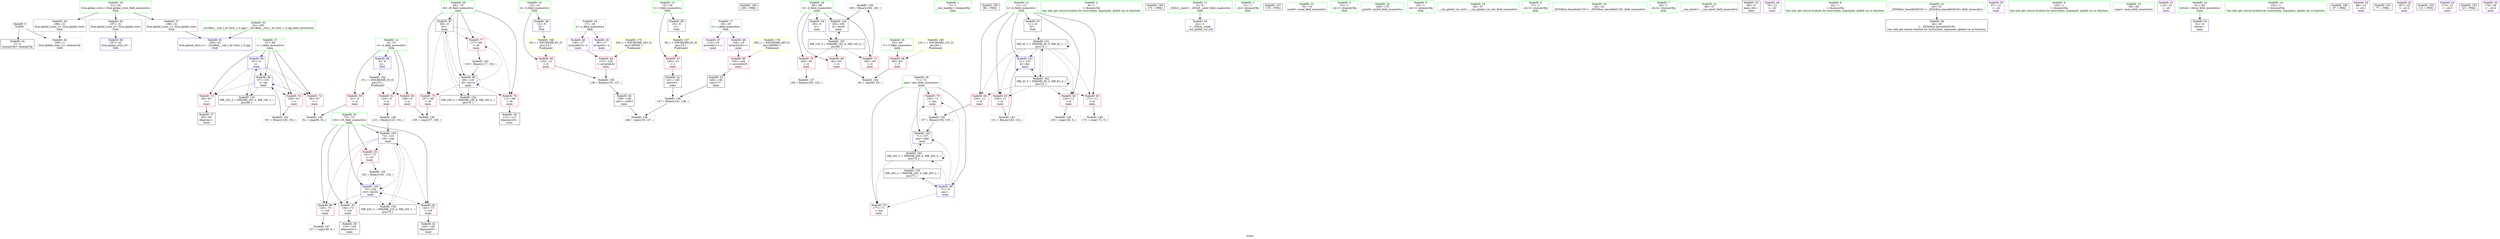 digraph "SVFG" {
	label="SVFG";

	Node0x5634c005cbf0 [shape=record,color=grey,label="{NodeID: 0\nNullPtr}"];
	Node0x5634c005cbf0 -> Node0x5634c00738a0[style=solid];
	Node0x5634c005cbf0 -> Node0x5634c00779f0[style=solid];
	Node0x5634c0074530 [shape=record,color=blue,label="{NodeID: 97\n69\<--9\ni6\<--\nmain\n}"];
	Node0x5634c0074530 -> Node0x5634c0076b00[style=dashed];
	Node0x5634c0074530 -> Node0x5634c0076bd0[style=dashed];
	Node0x5634c0074530 -> Node0x5634c0076ca0[style=dashed];
	Node0x5634c0074530 -> Node0x5634c0074600[style=dashed];
	Node0x5634c0074530 -> Node0x5634c0081aa0[style=dashed];
	Node0x5634c005d930 [shape=record,color=green,label="{NodeID: 14\n13\<--14\nb\<--b_field_insensitive\nGlob }"];
	Node0x5634c005d930 -> Node0x5634c00763b0[style=solid];
	Node0x5634c005d930 -> Node0x5634c00775f0[style=solid];
	Node0x5634c0077e60 [shape=record,color=black,label="{NodeID: 194\n168 = PHI()\n}"];
	Node0x5634c0073360 [shape=record,color=green,label="{NodeID: 28\n69\<--70\ni6\<--i6_field_insensitive\nmain\n}"];
	Node0x5634c0073360 -> Node0x5634c0076b00[style=solid];
	Node0x5634c0073360 -> Node0x5634c0076bd0[style=solid];
	Node0x5634c0073360 -> Node0x5634c0076ca0[style=solid];
	Node0x5634c0073360 -> Node0x5634c0074530[style=solid];
	Node0x5634c0073360 -> Node0x5634c0074600[style=solid];
	Node0x5634c0073f80 [shape=record,color=black,label="{NodeID: 42\n143\<--142\nidxprom25\<--\nmain\n}"];
	Node0x5634c0075100 [shape=record,color=grey,label="{NodeID: 139\n183 = Binary(182, 102, )\n}"];
	Node0x5634c0075100 -> Node0x5634c0074ae0[style=solid];
	Node0x5634c0075b00 [shape=record,color=purple,label="{NodeID: 56\n197\<--31\nllvm.global_ctors_0\<--llvm.global_ctors\nGlob }"];
	Node0x5634c0075b00 -> Node0x5634c00777f0[style=solid];
	Node0x5634c00815a0 [shape=record,color=black,label="{NodeID: 153\nMR_16V_2 = PHI(MR_16V_4, MR_16V_1, )\npts\{68 \}\n}"];
	Node0x5634c00815a0 -> Node0x5634c0077c90[style=dashed];
	Node0x5634c00766f0 [shape=record,color=red,label="{NodeID: 70\n165\<--65\n\<--it\nmain\n}"];
	Node0x5634c00766f0 -> Node0x5634c0074e00[style=solid];
	Node0x5634c0085980 [shape=record,color=yellow,style=double,label="{NodeID: 167\n8V_1 = ENCHI(MR_8V_0)\npts\{16 \}\nFun[main]}"];
	Node0x5634c0085980 -> Node0x5634c0076480[style=dashed];
	Node0x5634c0077250 [shape=record,color=red,label="{NodeID: 84\n137\<--136\n\<--arrayidx22\nmain\n}"];
	Node0x5634c0077250 -> Node0x5634c0074f80[style=solid];
	Node0x5634c005d430 [shape=record,color=green,label="{NodeID: 1\n7\<--1\n__dso_handle\<--dummyObj\nGlob }"];
	Node0x5634c0074600 [shape=record,color=blue,label="{NodeID: 98\n69\<--118\ni6\<--inc14\nmain\n}"];
	Node0x5634c0074600 -> Node0x5634c0076b00[style=dashed];
	Node0x5634c0074600 -> Node0x5634c0076bd0[style=dashed];
	Node0x5634c0074600 -> Node0x5634c0076ca0[style=dashed];
	Node0x5634c0074600 -> Node0x5634c0074600[style=dashed];
	Node0x5634c0074600 -> Node0x5634c0081aa0[style=dashed];
	Node0x5634c005da00 [shape=record,color=green,label="{NodeID: 15\n15\<--16\nt\<--t_field_insensitive\nGlob }"];
	Node0x5634c005da00 -> Node0x5634c0076480[style=solid];
	Node0x5634c005da00 -> Node0x5634c00776f0[style=solid];
	Node0x5634c0077f60 [shape=record,color=black,label="{NodeID: 195\n98 = PHI()\n}"];
	Node0x5634c0073430 [shape=record,color=green,label="{NodeID: 29\n71\<--72\nans\<--ans_field_insensitive\nmain\n}"];
	Node0x5634c0073430 -> Node0x5634c0076d70[style=solid];
	Node0x5634c0073430 -> Node0x5634c0076e40[style=solid];
	Node0x5634c0073430 -> Node0x5634c00746d0[style=solid];
	Node0x5634c0073430 -> Node0x5634c0074940[style=solid];
	Node0x5634c0074050 [shape=record,color=black,label="{NodeID: 43\n146\<--145\nconv27\<--\nmain\n}"];
	Node0x5634c0074050 -> Node0x5634c0074c80[style=solid];
	Node0x5634c0075280 [shape=record,color=grey,label="{NodeID: 140\n123 = Binary(122, 102, )\n}"];
	Node0x5634c0075280 -> Node0x5634c00747a0[style=solid];
	Node0x5634c0075c00 [shape=record,color=purple,label="{NodeID: 57\n198\<--31\nllvm.global_ctors_1\<--llvm.global_ctors\nGlob }"];
	Node0x5634c0075c00 -> Node0x5634c00778f0[style=solid];
	Node0x5634c0081aa0 [shape=record,color=black,label="{NodeID: 154\nMR_18V_2 = PHI(MR_18V_4, MR_18V_1, )\npts\{70 \}\n}"];
	Node0x5634c0081aa0 -> Node0x5634c0074530[style=dashed];
	Node0x5634c00767c0 [shape=record,color=red,label="{NodeID: 71\n182\<--65\n\<--it\nmain\n}"];
	Node0x5634c00767c0 -> Node0x5634c0075100[style=solid];
	Node0x5634c0077320 [shape=record,color=red,label="{NodeID: 85\n145\<--144\n\<--arrayidx26\nmain\n}"];
	Node0x5634c0077320 -> Node0x5634c0074050[style=solid];
	Node0x5634c005bd00 [shape=record,color=green,label="{NodeID: 2\n9\<--1\n\<--dummyObj\nCan only get source location for instruction, argument, global var or function.}"];
	Node0x5634c00746d0 [shape=record,color=blue,label="{NodeID: 99\n71\<--9\nans\<--\nmain\n}"];
	Node0x5634c00746d0 -> Node0x5634c0076d70[style=dashed];
	Node0x5634c00746d0 -> Node0x5634c0076e40[style=dashed];
	Node0x5634c00746d0 -> Node0x5634c0074940[style=dashed];
	Node0x5634c00746d0 -> Node0x5634c0081fa0[style=dashed];
	Node0x5634c00746d0 -> Node0x5634c00847a0[style=dashed];
	Node0x5634c005dad0 [shape=record,color=green,label="{NodeID: 16\n17\<--18\nx\<--x_field_insensitive\nGlob }"];
	Node0x5634c005dad0 -> Node0x5634c00741f0[style=solid];
	Node0x5634c005dad0 -> Node0x5634c00742c0[style=solid];
	Node0x5634c0078060 [shape=record,color=black,label="{NodeID: 196\n175 = PHI()\n}"];
	Node0x5634c0073500 [shape=record,color=green,label="{NodeID: 30\n73\<--74\ni16\<--i16_field_insensitive\nmain\n}"];
	Node0x5634c0073500 -> Node0x5634c0076f10[style=solid];
	Node0x5634c0073500 -> Node0x5634c0076fe0[style=solid];
	Node0x5634c0073500 -> Node0x5634c00770b0[style=solid];
	Node0x5634c0073500 -> Node0x5634c0077180[style=solid];
	Node0x5634c0073500 -> Node0x5634c00747a0[style=solid];
	Node0x5634c0073500 -> Node0x5634c0074a10[style=solid];
	Node0x5634c0074120 [shape=record,color=purple,label="{NodeID: 44\n42\<--4\n\<--_ZStL8__ioinit\n__cxx_global_var_init\n}"];
	Node0x5634c007b530 [shape=record,color=grey,label="{NodeID: 141\n151 = Binary(150, 152, )\n}"];
	Node0x5634c007b530 -> Node0x5634c0074870[style=solid];
	Node0x5634c0075d00 [shape=record,color=purple,label="{NodeID: 58\n199\<--31\nllvm.global_ctors_2\<--llvm.global_ctors\nGlob }"];
	Node0x5634c0075d00 -> Node0x5634c00779f0[style=solid];
	Node0x5634c0081fa0 [shape=record,color=black,label="{NodeID: 155\nMR_20V_2 = PHI(MR_20V_4, MR_20V_1, )\npts\{72 \}\n}"];
	Node0x5634c0081fa0 -> Node0x5634c00746d0[style=dashed];
	Node0x5634c0076890 [shape=record,color=red,label="{NodeID: 72\n90\<--67\n\<--i\nmain\n}"];
	Node0x5634c0076890 -> Node0x5634c007c0b0[style=solid];
	Node0x5634c0085b40 [shape=record,color=yellow,style=double,label="{NodeID: 169\n12V_1 = ENCHI(MR_12V_0)\npts\{64 \}\nFun[main]}"];
	Node0x5634c0085b40 -> Node0x5634c0076550[style=dashed];
	Node0x5634c00773f0 [shape=record,color=blue,label="{NodeID: 86\n8\<--9\nn\<--\nGlob }"];
	Node0x5634c00773f0 -> Node0x5634c0084ca0[style=dashed];
	Node0x5634c005cdd0 [shape=record,color=green,label="{NodeID: 3\n21\<--1\n.str\<--dummyObj\nGlob }"];
	Node0x5634c00747a0 [shape=record,color=blue,label="{NodeID: 100\n73\<--123\ni16\<--sub\nmain\n}"];
	Node0x5634c00747a0 -> Node0x5634c0076f10[style=dashed];
	Node0x5634c00747a0 -> Node0x5634c0076fe0[style=dashed];
	Node0x5634c00747a0 -> Node0x5634c00770b0[style=dashed];
	Node0x5634c00747a0 -> Node0x5634c0077180[style=dashed];
	Node0x5634c00747a0 -> Node0x5634c0074a10[style=dashed];
	Node0x5634c00747a0 -> Node0x5634c00824a0[style=dashed];
	Node0x5634c005dba0 [shape=record,color=green,label="{NodeID: 17\n19\<--20\nv\<--v_field_insensitive\nGlob }"];
	Node0x5634c005dba0 -> Node0x5634c0074390[style=solid];
	Node0x5634c005dba0 -> Node0x5634c0075480[style=solid];
	Node0x5634c0078160 [shape=record,color=black,label="{NodeID: 197\n179 = PHI()\n}"];
	Node0x5634c00735d0 [shape=record,color=green,label="{NodeID: 31\n78\<--79\nscanf\<--scanf_field_insensitive\n}"];
	Node0x5634c00741f0 [shape=record,color=purple,label="{NodeID: 45\n96\<--17\narrayidx\<--x\nmain\n}"];
	Node0x5634c007b630 [shape=record,color=grey,label="{NodeID: 142\n101 = Binary(100, 102, )\n}"];
	Node0x5634c007b630 -> Node0x5634c0074460[style=solid];
	Node0x5634c0075e00 [shape=record,color=red,label="{NodeID: 59\n91\<--8\n\<--n\nmain\n}"];
	Node0x5634c0075e00 -> Node0x5634c007c0b0[style=solid];
	Node0x5634c00824a0 [shape=record,color=black,label="{NodeID: 156\nMR_22V_2 = PHI(MR_22V_4, MR_22V_1, )\npts\{74 \}\n}"];
	Node0x5634c00824a0 -> Node0x5634c00747a0[style=dashed];
	Node0x5634c0076960 [shape=record,color=red,label="{NodeID: 73\n94\<--67\n\<--i\nmain\n}"];
	Node0x5634c0076960 -> Node0x5634c0073b70[style=solid];
	Node0x5634c00774f0 [shape=record,color=blue,label="{NodeID: 87\n11\<--9\nk\<--\nGlob }"];
	Node0x5634c00774f0 -> Node0x5634c0080ba0[style=dashed];
	Node0x5634c005cf10 [shape=record,color=green,label="{NodeID: 4\n23\<--1\n.str.1\<--dummyObj\nGlob }"];
	Node0x5634c0074870 [shape=record,color=blue,label="{NodeID: 101\n11\<--151\nk\<--dec\nmain\n}"];
	Node0x5634c0074870 -> Node0x5634c00842a0[style=dashed];
	Node0x5634c005dc70 [shape=record,color=green,label="{NodeID: 18\n31\<--35\nllvm.global_ctors\<--llvm.global_ctors_field_insensitive\nGlob }"];
	Node0x5634c005dc70 -> Node0x5634c0075b00[style=solid];
	Node0x5634c005dc70 -> Node0x5634c0075c00[style=solid];
	Node0x5634c005dc70 -> Node0x5634c0075d00[style=solid];
	Node0x5634c00736a0 [shape=record,color=green,label="{NodeID: 32\n169\<--170\nprintf\<--printf_field_insensitive\n}"];
	Node0x5634c00742c0 [shape=record,color=purple,label="{NodeID: 46\n136\<--17\narrayidx22\<--x\nmain\n}"];
	Node0x5634c00742c0 -> Node0x5634c0077250[style=solid];
	Node0x5634c007b7b0 [shape=record,color=grey,label="{NodeID: 143\n118 = Binary(117, 102, )\n}"];
	Node0x5634c007b7b0 -> Node0x5634c0074600[style=solid];
	Node0x5634c0075ed0 [shape=record,color=red,label="{NodeID: 60\n108\<--8\n\<--n\nmain\n}"];
	Node0x5634c0075ed0 -> Node0x5634c007c230[style=solid];
	Node0x5634c0076a30 [shape=record,color=red,label="{NodeID: 74\n100\<--67\n\<--i\nmain\n}"];
	Node0x5634c0076a30 -> Node0x5634c007b630[style=solid];
	Node0x5634c00775f0 [shape=record,color=blue,label="{NodeID: 88\n13\<--9\nb\<--\nGlob }"];
	Node0x5634c00775f0 -> Node0x5634c00858a0[style=dashed];
	Node0x5634c005d070 [shape=record,color=green,label="{NodeID: 5\n25\<--1\n.str.2\<--dummyObj\nGlob }"];
	Node0x5634c0074940 [shape=record,color=blue,label="{NodeID: 102\n71\<--157\nans\<--add\nmain\n}"];
	Node0x5634c0074940 -> Node0x5634c00847a0[style=dashed];
	Node0x5634c0072c50 [shape=record,color=green,label="{NodeID: 19\n36\<--37\n__cxx_global_var_init\<--__cxx_global_var_init_field_insensitive\n}"];
	Node0x5634c00737a0 [shape=record,color=green,label="{NodeID: 33\n33\<--193\n_GLOBAL__sub_I_Al.Cash_1_0.cpp\<--_GLOBAL__sub_I_Al.Cash_1_0.cpp_field_insensitive\n}"];
	Node0x5634c00737a0 -> Node0x5634c00778f0[style=solid];
	Node0x5634c0074390 [shape=record,color=purple,label="{NodeID: 47\n113\<--19\narrayidx11\<--v\nmain\n}"];
	Node0x5634c007b930 [shape=record,color=grey,label="{NodeID: 144\n84 = cmp(82, 83, )\n}"];
	Node0x5634c0075fa0 [shape=record,color=red,label="{NodeID: 61\n122\<--8\n\<--n\nmain\n}"];
	Node0x5634c0075fa0 -> Node0x5634c0075280[style=solid];
	Node0x5634c0076b00 [shape=record,color=red,label="{NodeID: 75\n107\<--69\n\<--i6\nmain\n}"];
	Node0x5634c0076b00 -> Node0x5634c007c230[style=solid];
	Node0x5634c00776f0 [shape=record,color=blue,label="{NodeID: 89\n15\<--9\nt\<--\nGlob }"];
	Node0x5634c00776f0 -> Node0x5634c0085980[style=dashed];
	Node0x5634c005d100 [shape=record,color=green,label="{NodeID: 6\n27\<--1\n.str.3\<--dummyObj\nGlob }"];
	Node0x5634c0074a10 [shape=record,color=blue,label="{NodeID: 103\n73\<--162\ni16\<--dec32\nmain\n}"];
	Node0x5634c0074a10 -> Node0x5634c0076f10[style=dashed];
	Node0x5634c0074a10 -> Node0x5634c0076fe0[style=dashed];
	Node0x5634c0074a10 -> Node0x5634c00770b0[style=dashed];
	Node0x5634c0074a10 -> Node0x5634c0077180[style=dashed];
	Node0x5634c0074a10 -> Node0x5634c0074a10[style=dashed];
	Node0x5634c0074a10 -> Node0x5634c00824a0[style=dashed];
	Node0x5634c0072ce0 [shape=record,color=green,label="{NodeID: 20\n40\<--41\n_ZNSt8ios_base4InitC1Ev\<--_ZNSt8ios_base4InitC1Ev_field_insensitive\n}"];
	Node0x5634c00738a0 [shape=record,color=black,label="{NodeID: 34\n2\<--3\ndummyVal\<--dummyVal\n}"];
	Node0x5634c0075480 [shape=record,color=purple,label="{NodeID: 48\n144\<--19\narrayidx26\<--v\nmain\n}"];
	Node0x5634c0075480 -> Node0x5634c0077320[style=solid];
	Node0x5634c007bab0 [shape=record,color=grey,label="{NodeID: 145\n130 = cmp(129, 9, )\n}"];
	Node0x5634c0076070 [shape=record,color=red,label="{NodeID: 62\n129\<--11\n\<--k\nmain\n}"];
	Node0x5634c0076070 -> Node0x5634c007bab0[style=solid];
	Node0x5634c0076bd0 [shape=record,color=red,label="{NodeID: 76\n111\<--69\n\<--i6\nmain\n}"];
	Node0x5634c0076bd0 -> Node0x5634c0073c40[style=solid];
	Node0x5634c00777f0 [shape=record,color=blue,label="{NodeID: 90\n197\<--32\nllvm.global_ctors_0\<--\nGlob }"];
	Node0x5634c005d190 [shape=record,color=green,label="{NodeID: 7\n29\<--1\n.str.4\<--dummyObj\nGlob }"];
	Node0x5634c0074ae0 [shape=record,color=blue,label="{NodeID: 104\n65\<--183\nit\<--inc43\nmain\n}"];
	Node0x5634c0074ae0 -> Node0x5634c00810a0[style=dashed];
	Node0x5634c0072db0 [shape=record,color=green,label="{NodeID: 21\n46\<--47\n__cxa_atexit\<--__cxa_atexit_field_insensitive\n}"];
	Node0x5634c00739a0 [shape=record,color=black,label="{NodeID: 35\n60\<--9\nmain_ret\<--\nmain\n}"];
	Node0x5634c0075550 [shape=record,color=purple,label="{NodeID: 49\n76\<--21\n\<--.str\nmain\n}"];
	Node0x5634c007bc30 [shape=record,color=grey,label="{NodeID: 146\n172 = cmp(171, 9, )\n}"];
	Node0x5634c0076140 [shape=record,color=red,label="{NodeID: 63\n150\<--11\n\<--k\nmain\n}"];
	Node0x5634c0076140 -> Node0x5634c007b530[style=solid];
	Node0x5634c0076ca0 [shape=record,color=red,label="{NodeID: 77\n117\<--69\n\<--i6\nmain\n}"];
	Node0x5634c0076ca0 -> Node0x5634c007b7b0[style=solid];
	Node0x5634c00778f0 [shape=record,color=blue,label="{NodeID: 91\n198\<--33\nllvm.global_ctors_1\<--_GLOBAL__sub_I_Al.Cash_1_0.cpp\nGlob }"];
	Node0x5634c005d220 [shape=record,color=green,label="{NodeID: 8\n32\<--1\n\<--dummyObj\nCan only get source location for instruction, argument, global var or function.}"];
	Node0x5634c0072e80 [shape=record,color=green,label="{NodeID: 22\n45\<--51\n_ZNSt8ios_base4InitD1Ev\<--_ZNSt8ios_base4InitD1Ev_field_insensitive\n}"];
	Node0x5634c0072e80 -> Node0x5634c0073a70[style=solid];
	Node0x5634c0073a70 [shape=record,color=black,label="{NodeID: 36\n44\<--45\n\<--_ZNSt8ios_base4InitD1Ev\nCan only get source location for instruction, argument, global var or function.}"];
	Node0x5634c0075620 [shape=record,color=purple,label="{NodeID: 50\n97\<--21\n\<--.str\nmain\n}"];
	Node0x5634c007bdb0 [shape=record,color=grey,label="{NodeID: 147\n127 = cmp(126, 9, )\n}"];
	Node0x5634c0076210 [shape=record,color=red,label="{NodeID: 64\n155\<--11\n\<--k\nmain\n}"];
	Node0x5634c0076210 -> Node0x5634c007a260[style=solid];
	Node0x5634c0076d70 [shape=record,color=red,label="{NodeID: 78\n156\<--71\n\<--ans\nmain\n}"];
	Node0x5634c0076d70 -> Node0x5634c007a260[style=solid];
	Node0x5634c0086080 [shape=record,color=yellow,style=double,label="{NodeID: 175\n24V_1 = ENCHI(MR_24V_0)\npts\{180000 \}\nFun[main]}"];
	Node0x5634c0086080 -> Node0x5634c0077250[style=dashed];
	Node0x5634c00779f0 [shape=record,color=blue, style = dotted,label="{NodeID: 92\n199\<--3\nllvm.global_ctors_2\<--dummyVal\nGlob }"];
	Node0x5634c005d520 [shape=record,color=green,label="{NodeID: 9\n102\<--1\n\<--dummyObj\nCan only get source location for instruction, argument, global var or function.}"];
	Node0x5634c0072f50 [shape=record,color=green,label="{NodeID: 23\n58\<--59\nmain\<--main_field_insensitive\n}"];
	Node0x5634c0073b70 [shape=record,color=black,label="{NodeID: 37\n95\<--94\nidxprom\<--\nmain\n}"];
	Node0x5634c007a260 [shape=record,color=grey,label="{NodeID: 134\n157 = Binary(156, 155, )\n}"];
	Node0x5634c007a260 -> Node0x5634c0074940[style=solid];
	Node0x5634c00756f0 [shape=record,color=purple,label="{NodeID: 51\n114\<--21\n\<--.str\nmain\n}"];
	Node0x5634c007bf30 [shape=record,color=grey,label="{NodeID: 148\n148 = cmp(139, 147, )\n}"];
	Node0x5634c00762e0 [shape=record,color=red,label="{NodeID: 65\n171\<--11\n\<--k\nmain\n}"];
	Node0x5634c00762e0 -> Node0x5634c007bc30[style=solid];
	Node0x5634c00842a0 [shape=record,color=black,label="{NodeID: 162\nMR_4V_5 = PHI(MR_4V_3, MR_4V_4, )\npts\{12 \}\n}"];
	Node0x5634c00842a0 -> Node0x5634c0076070[style=dashed];
	Node0x5634c00842a0 -> Node0x5634c0076140[style=dashed];
	Node0x5634c00842a0 -> Node0x5634c0076210[style=dashed];
	Node0x5634c00842a0 -> Node0x5634c00762e0[style=dashed];
	Node0x5634c00842a0 -> Node0x5634c0074870[style=dashed];
	Node0x5634c00842a0 -> Node0x5634c0080ba0[style=dashed];
	Node0x5634c00842a0 -> Node0x5634c00842a0[style=dashed];
	Node0x5634c0076e40 [shape=record,color=red,label="{NodeID: 79\n177\<--71\n\<--ans\nmain\n}"];
	Node0x5634c0086160 [shape=record,color=yellow,style=double,label="{NodeID: 176\n26V_1 = ENCHI(MR_26V_0)\npts\{200000 \}\nFun[main]}"];
	Node0x5634c0086160 -> Node0x5634c0077320[style=dashed];
	Node0x5634c0077af0 [shape=record,color=blue,label="{NodeID: 93\n61\<--9\nretval\<--\nmain\n}"];
	Node0x5634c005d5f0 [shape=record,color=green,label="{NodeID: 10\n152\<--1\n\<--dummyObj\nCan only get source location for instruction, argument, global var or function.}"];
	Node0x5634bfeb0580 [shape=record,color=black,label="{NodeID: 190\n87 = PHI()\n}"];
	Node0x5634c0073020 [shape=record,color=green,label="{NodeID: 24\n61\<--62\nretval\<--retval_field_insensitive\nmain\n}"];
	Node0x5634c0073020 -> Node0x5634c0077af0[style=solid];
	Node0x5634c0073c40 [shape=record,color=black,label="{NodeID: 38\n112\<--111\nidxprom10\<--\nmain\n}"];
	Node0x5634c007a3e0 [shape=record,color=grey,label="{NodeID: 135\n162 = Binary(161, 152, )\n}"];
	Node0x5634c007a3e0 -> Node0x5634c0074a10[style=solid];
	Node0x5634c00757c0 [shape=record,color=purple,label="{NodeID: 52\n86\<--23\n\<--.str.1\nmain\n}"];
	Node0x5634c007c0b0 [shape=record,color=grey,label="{NodeID: 149\n92 = cmp(90, 91, )\n}"];
	Node0x5634c00763b0 [shape=record,color=red,label="{NodeID: 66\n133\<--13\n\<--b\nmain\n}"];
	Node0x5634c00763b0 -> Node0x5634c0074f80[style=solid];
	Node0x5634c00847a0 [shape=record,color=black,label="{NodeID: 163\nMR_20V_5 = PHI(MR_20V_6, MR_20V_4, )\npts\{72 \}\n}"];
	Node0x5634c00847a0 -> Node0x5634c0076d70[style=dashed];
	Node0x5634c00847a0 -> Node0x5634c0076e40[style=dashed];
	Node0x5634c00847a0 -> Node0x5634c0074940[style=dashed];
	Node0x5634c00847a0 -> Node0x5634c0081fa0[style=dashed];
	Node0x5634c00847a0 -> Node0x5634c00847a0[style=dashed];
	Node0x5634c0076f10 [shape=record,color=red,label="{NodeID: 80\n126\<--73\n\<--i16\nmain\n}"];
	Node0x5634c0076f10 -> Node0x5634c007bdb0[style=solid];
	Node0x5634c0077bc0 [shape=record,color=blue,label="{NodeID: 94\n65\<--9\nit\<--\nmain\n}"];
	Node0x5634c0077bc0 -> Node0x5634c00810a0[style=dashed];
	Node0x5634c005d6c0 [shape=record,color=green,label="{NodeID: 11\n4\<--6\n_ZStL8__ioinit\<--_ZStL8__ioinit_field_insensitive\nGlob }"];
	Node0x5634c005d6c0 -> Node0x5634c0074120[style=solid];
	Node0x5634c008dcb0 [shape=record,color=black,label="{NodeID: 191\n77 = PHI()\n}"];
	Node0x5634c00730f0 [shape=record,color=green,label="{NodeID: 25\n63\<--64\nT\<--T_field_insensitive\nmain\n}"];
	Node0x5634c00730f0 -> Node0x5634c0076550[style=solid];
	Node0x5634c0073d10 [shape=record,color=black,label="{NodeID: 39\n135\<--134\nidxprom21\<--\nmain\n}"];
	Node0x5634c0074c80 [shape=record,color=grey,label="{NodeID: 136\n147 = Binary(141, 146, )\n}"];
	Node0x5634c0074c80 -> Node0x5634c007bf30[style=solid];
	Node0x5634c0075890 [shape=record,color=purple,label="{NodeID: 53\n167\<--25\n\<--.str.2\nmain\n}"];
	Node0x5634c007c230 [shape=record,color=grey,label="{NodeID: 150\n109 = cmp(107, 108, )\n}"];
	Node0x5634c0076480 [shape=record,color=red,label="{NodeID: 67\n140\<--15\n\<--t\nmain\n}"];
	Node0x5634c0076480 -> Node0x5634c0073eb0[style=solid];
	Node0x5634c0084ca0 [shape=record,color=yellow,style=double,label="{NodeID: 164\n2V_1 = ENCHI(MR_2V_0)\npts\{10 \}\nFun[main]}"];
	Node0x5634c0084ca0 -> Node0x5634c0075e00[style=dashed];
	Node0x5634c0084ca0 -> Node0x5634c0075ed0[style=dashed];
	Node0x5634c0084ca0 -> Node0x5634c0075fa0[style=dashed];
	Node0x5634c0076fe0 [shape=record,color=red,label="{NodeID: 81\n134\<--73\n\<--i16\nmain\n}"];
	Node0x5634c0076fe0 -> Node0x5634c0073d10[style=solid];
	Node0x5634c0077c90 [shape=record,color=blue,label="{NodeID: 95\n67\<--9\ni\<--\nmain\n}"];
	Node0x5634c0077c90 -> Node0x5634c0076890[style=dashed];
	Node0x5634c0077c90 -> Node0x5634c0076960[style=dashed];
	Node0x5634c0077c90 -> Node0x5634c0076a30[style=dashed];
	Node0x5634c0077c90 -> Node0x5634c0074460[style=dashed];
	Node0x5634c0077c90 -> Node0x5634c00815a0[style=dashed];
	Node0x5634c005d790 [shape=record,color=green,label="{NodeID: 12\n8\<--10\nn\<--n_field_insensitive\nGlob }"];
	Node0x5634c005d790 -> Node0x5634c0075e00[style=solid];
	Node0x5634c005d790 -> Node0x5634c0075ed0[style=solid];
	Node0x5634c005d790 -> Node0x5634c0075fa0[style=solid];
	Node0x5634c005d790 -> Node0x5634c00773f0[style=solid];
	Node0x5634c008ddb0 [shape=record,color=black,label="{NodeID: 192\n115 = PHI()\n}"];
	Node0x5634c00731c0 [shape=record,color=green,label="{NodeID: 26\n65\<--66\nit\<--it_field_insensitive\nmain\n}"];
	Node0x5634c00731c0 -> Node0x5634c0076620[style=solid];
	Node0x5634c00731c0 -> Node0x5634c00766f0[style=solid];
	Node0x5634c00731c0 -> Node0x5634c00767c0[style=solid];
	Node0x5634c00731c0 -> Node0x5634c0077bc0[style=solid];
	Node0x5634c00731c0 -> Node0x5634c0074ae0[style=solid];
	Node0x5634c0073de0 [shape=record,color=black,label="{NodeID: 40\n139\<--138\nconv\<--sub23\nmain\n}"];
	Node0x5634c0073de0 -> Node0x5634c007bf30[style=solid];
	Node0x5634c0074e00 [shape=record,color=grey,label="{NodeID: 137\n166 = Binary(165, 102, )\n}"];
	Node0x5634c0075960 [shape=record,color=purple,label="{NodeID: 54\n174\<--27\n\<--.str.3\nmain\n}"];
	Node0x5634c0080ba0 [shape=record,color=black,label="{NodeID: 151\nMR_4V_2 = PHI(MR_4V_3, MR_4V_1, )\npts\{12 \}\n}"];
	Node0x5634c0080ba0 -> Node0x5634c0076070[style=dashed];
	Node0x5634c0080ba0 -> Node0x5634c0076140[style=dashed];
	Node0x5634c0080ba0 -> Node0x5634c0076210[style=dashed];
	Node0x5634c0080ba0 -> Node0x5634c00762e0[style=dashed];
	Node0x5634c0080ba0 -> Node0x5634c0074870[style=dashed];
	Node0x5634c0080ba0 -> Node0x5634c0080ba0[style=dashed];
	Node0x5634c0080ba0 -> Node0x5634c00842a0[style=dashed];
	Node0x5634c0076550 [shape=record,color=red,label="{NodeID: 68\n83\<--63\n\<--T\nmain\n}"];
	Node0x5634c0076550 -> Node0x5634c007b930[style=solid];
	Node0x5634c00770b0 [shape=record,color=red,label="{NodeID: 82\n142\<--73\n\<--i16\nmain\n}"];
	Node0x5634c00770b0 -> Node0x5634c0073f80[style=solid];
	Node0x5634c0074460 [shape=record,color=blue,label="{NodeID: 96\n67\<--101\ni\<--inc\nmain\n}"];
	Node0x5634c0074460 -> Node0x5634c0076890[style=dashed];
	Node0x5634c0074460 -> Node0x5634c0076960[style=dashed];
	Node0x5634c0074460 -> Node0x5634c0076a30[style=dashed];
	Node0x5634c0074460 -> Node0x5634c0074460[style=dashed];
	Node0x5634c0074460 -> Node0x5634c00815a0[style=dashed];
	Node0x5634c005d860 [shape=record,color=green,label="{NodeID: 13\n11\<--12\nk\<--k_field_insensitive\nGlob }"];
	Node0x5634c005d860 -> Node0x5634c0076070[style=solid];
	Node0x5634c005d860 -> Node0x5634c0076140[style=solid];
	Node0x5634c005d860 -> Node0x5634c0076210[style=solid];
	Node0x5634c005d860 -> Node0x5634c00762e0[style=solid];
	Node0x5634c005d860 -> Node0x5634c00774f0[style=solid];
	Node0x5634c005d860 -> Node0x5634c0074870[style=solid];
	Node0x5634c0077d60 [shape=record,color=black,label="{NodeID: 193\n43 = PHI()\n}"];
	Node0x5634c0073290 [shape=record,color=green,label="{NodeID: 27\n67\<--68\ni\<--i_field_insensitive\nmain\n}"];
	Node0x5634c0073290 -> Node0x5634c0076890[style=solid];
	Node0x5634c0073290 -> Node0x5634c0076960[style=solid];
	Node0x5634c0073290 -> Node0x5634c0076a30[style=solid];
	Node0x5634c0073290 -> Node0x5634c0077c90[style=solid];
	Node0x5634c0073290 -> Node0x5634c0074460[style=solid];
	Node0x5634c0073eb0 [shape=record,color=black,label="{NodeID: 41\n141\<--140\nconv24\<--\nmain\n}"];
	Node0x5634c0073eb0 -> Node0x5634c0074c80[style=solid];
	Node0x5634c0074f80 [shape=record,color=grey,label="{NodeID: 138\n138 = Binary(133, 137, )\n}"];
	Node0x5634c0074f80 -> Node0x5634c0073de0[style=solid];
	Node0x5634c0075a30 [shape=record,color=purple,label="{NodeID: 55\n178\<--29\n\<--.str.4\nmain\n}"];
	Node0x5634c00810a0 [shape=record,color=black,label="{NodeID: 152\nMR_14V_3 = PHI(MR_14V_4, MR_14V_2, )\npts\{66 \}\n}"];
	Node0x5634c00810a0 -> Node0x5634c0076620[style=dashed];
	Node0x5634c00810a0 -> Node0x5634c00766f0[style=dashed];
	Node0x5634c00810a0 -> Node0x5634c00767c0[style=dashed];
	Node0x5634c00810a0 -> Node0x5634c0074ae0[style=dashed];
	Node0x5634c0076620 [shape=record,color=red,label="{NodeID: 69\n82\<--65\n\<--it\nmain\n}"];
	Node0x5634c0076620 -> Node0x5634c007b930[style=solid];
	Node0x5634c00858a0 [shape=record,color=yellow,style=double,label="{NodeID: 166\n6V_1 = ENCHI(MR_6V_0)\npts\{14 \}\nFun[main]}"];
	Node0x5634c00858a0 -> Node0x5634c00763b0[style=dashed];
	Node0x5634c0077180 [shape=record,color=red,label="{NodeID: 83\n161\<--73\n\<--i16\nmain\n}"];
	Node0x5634c0077180 -> Node0x5634c007a3e0[style=solid];
}
